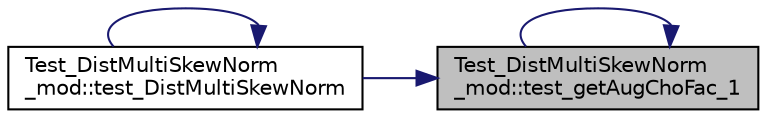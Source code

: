 digraph "Test_DistMultiSkewNorm_mod::test_getAugChoFac_1"
{
 // LATEX_PDF_SIZE
  edge [fontname="Helvetica",fontsize="10",labelfontname="Helvetica",labelfontsize="10"];
  node [fontname="Helvetica",fontsize="10",shape=record];
  rankdir="RL";
  Node1 [label="Test_DistMultiSkewNorm\l_mod::test_getAugChoFac_1",height=0.2,width=0.4,color="black", fillcolor="grey75", style="filled", fontcolor="black",tooltip=" "];
  Node1 -> Node2 [dir="back",color="midnightblue",fontsize="10",style="solid"];
  Node2 [label="Test_DistMultiSkewNorm\l_mod::test_DistMultiSkewNorm",height=0.2,width=0.4,color="black", fillcolor="white", style="filled",URL="$namespaceTest__DistMultiSkewNorm__mod.html#abd66bac7c8661dacd77c46636e9c08d9",tooltip=" "];
  Node2 -> Node2 [dir="back",color="midnightblue",fontsize="10",style="solid"];
  Node1 -> Node1 [dir="back",color="midnightblue",fontsize="10",style="solid"];
}
